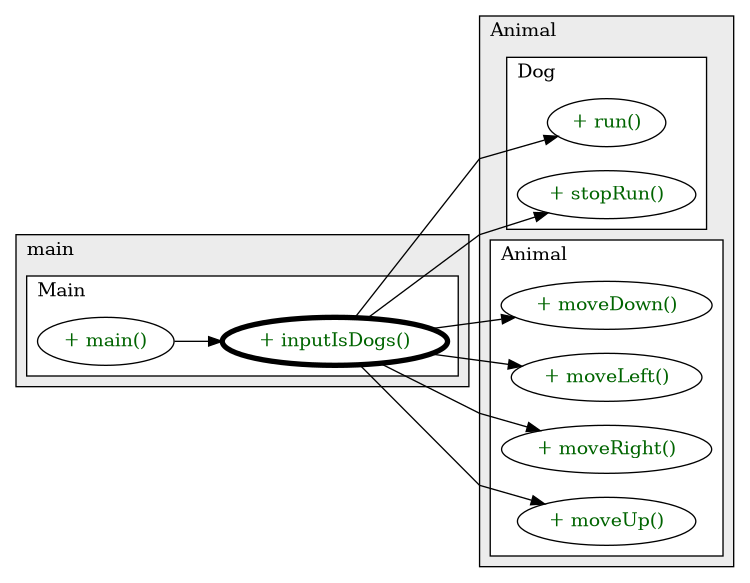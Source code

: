 @startuml

/' diagram meta data start
config=CallConfiguration;
{
  "rootMethod": "main.Main#inputIsDogs(ArrayList\u003cDog\u003e)",
  "projectClassification": {
    "searchMode": "OpenProject", // OpenProject, AllProjects
    "includedProjects": "",
    "pathEndKeywords": "*.impl",
    "isClientPath": "",
    "isClientName": "",
    "isTestPath": "",
    "isTestName": "",
    "isMappingPath": "",
    "isMappingName": "",
    "isDataAccessPath": "",
    "isDataAccessName": "",
    "isDataStructurePath": "",
    "isDataStructureName": "",
    "isInterfaceStructuresPath": "",
    "isInterfaceStructuresName": "",
    "isEntryPointPath": "",
    "isEntryPointName": "",
    "treatFinalFieldsAsMandatory": false
  },
  "graphRestriction": {
    "classPackageExcludeFilter": "",
    "classPackageIncludeFilter": "",
    "classNameExcludeFilter": "",
    "classNameIncludeFilter": "",
    "methodNameExcludeFilter": "",
    "methodNameIncludeFilter": "",
    "removeByInheritance": "", // inheritance/annotation based filtering is done in a second step
    "removeByAnnotation": "",
    "removeByClassPackage": "", // cleanup the graph after inheritance/annotation based filtering is done
    "removeByClassName": "",
    "cutMappings": false,
    "cutEnum": true,
    "cutTests": true,
    "cutClient": true,
    "cutDataAccess": true,
    "cutInterfaceStructures": true,
    "cutDataStructures": true,
    "cutGetterAndSetter": true,
    "cutConstructors": true
  },
  "graphTraversal": {
    "forwardDepth": 3,
    "backwardDepth": 3,
    "classPackageExcludeFilter": "",
    "classPackageIncludeFilter": "",
    "classNameExcludeFilter": "",
    "classNameIncludeFilter": "",
    "methodNameExcludeFilter": "",
    "methodNameIncludeFilter": "",
    "hideMappings": false,
    "hideDataStructures": false,
    "hidePrivateMethods": true,
    "hideInterfaceCalls": true, // indirection: implementation -> interface (is hidden) -> implementation
    "onlyShowApplicationEntryPoints": false, // root node is included
    "useMethodCallsForStructureDiagram": "ForwardOnly" // ForwardOnly, BothDirections, No
  },
  "details": {
    "aggregation": "GroupByClass", // ByClass, GroupByClass, None
    "showMethodParametersTypes": false,
    "showMethodParametersNames": false,
    "showMethodReturnType": false,
    "showPackageLevels": 2,
    "showCallOrder": false,
    "edgeMode": "MethodsOnly", // TypesOnly, MethodsOnly, TypesAndMethods, MethodsAndDirectTypeUsage
    "showDetailedClassStructure": false
  },
  "rootClass": "main.Main",
  "extensionCallbackMethod": "" // qualified.class.name#methodName - signature: public static String method(String)
}
diagram meta data end '/



digraph g {
    rankdir="LR"
    splines=polyline
    

'nodes 
subgraph cluster_1965718044 { 
   	label=Animal
	labeljust=l
	fillcolor="#ececec"
	style=filled
   
   subgraph cluster_1996619190 { 
   	label=Dog
	labeljust=l
	fillcolor=white
	style=filled
   
   Dog1965718044XXXrun0[
	label="+ run()"
	style=filled
	fillcolor=white
	tooltip="Dog

null"
	fontcolor=darkgreen
];

Dog1965718044XXXstopRun0[
	label="+ stopRun()"
	style=filled
	fillcolor=white
	tooltip="Dog

null"
	fontcolor=darkgreen
];
} 

subgraph cluster_366850514 { 
   	label=Animal
	labeljust=l
	fillcolor=white
	style=filled
   
   Animal1965718044XXXmoveDown0[
	label="+ moveDown()"
	style=filled
	fillcolor=white
	tooltip="Animal

null"
	fontcolor=darkgreen
];

Animal1965718044XXXmoveLeft0[
	label="+ moveLeft()"
	style=filled
	fillcolor=white
	tooltip="Animal

null"
	fontcolor=darkgreen
];

Animal1965718044XXXmoveRight0[
	label="+ moveRight()"
	style=filled
	fillcolor=white
	tooltip="Animal

null"
	fontcolor=darkgreen
];

Animal1965718044XXXmoveUp0[
	label="+ moveUp()"
	style=filled
	fillcolor=white
	tooltip="Animal

null"
	fontcolor=darkgreen
];
} 
} 

subgraph cluster_3343801 { 
   	label=main
	labeljust=l
	fillcolor="#ececec"
	style=filled
   
   subgraph cluster_297445138 { 
   	label=Main
	labeljust=l
	fillcolor=white
	style=filled
   
   Main3343801XXXinputIsDogs178006215[
	label="+ inputIsDogs()"
	style=filled
	fillcolor=white
	tooltip="Main

null"
	penwidth=4
	fontcolor=darkgreen
];

Main3343801XXXmain1859653459[
	label="+ main()"
	style=filled
	fillcolor=white
	tooltip="Main

null"
	fontcolor=darkgreen
];
} 
} 

'edges    
Main3343801XXXinputIsDogs178006215 -> Animal1965718044XXXmoveDown0;
Main3343801XXXinputIsDogs178006215 -> Animal1965718044XXXmoveLeft0;
Main3343801XXXinputIsDogs178006215 -> Animal1965718044XXXmoveRight0;
Main3343801XXXinputIsDogs178006215 -> Animal1965718044XXXmoveUp0;
Main3343801XXXinputIsDogs178006215 -> Dog1965718044XXXrun0;
Main3343801XXXinputIsDogs178006215 -> Dog1965718044XXXstopRun0;
Main3343801XXXmain1859653459 -> Main3343801XXXinputIsDogs178006215;
    
}
@enduml